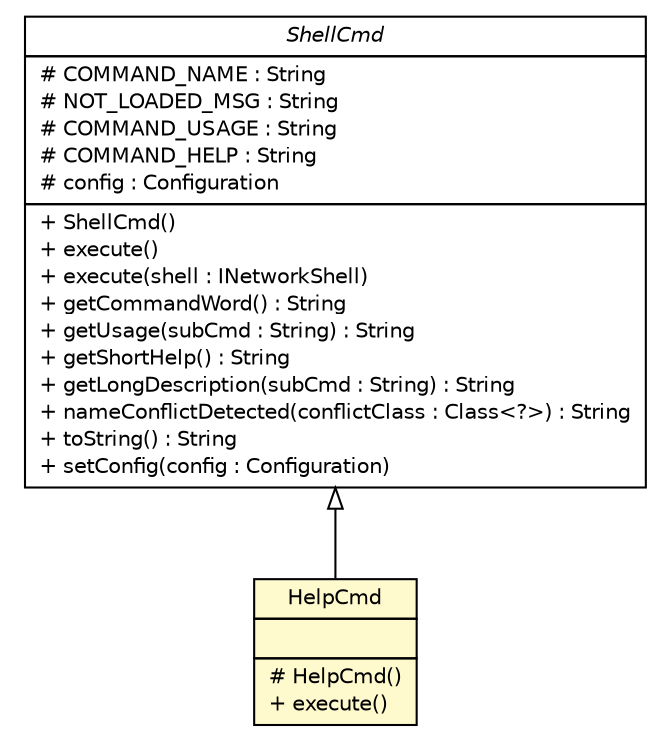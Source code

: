 #!/usr/local/bin/dot
#
# Class diagram 
# Generated by UMLGraph version R5_6 (http://www.umlgraph.org/)
#

digraph G {
	edge [fontname="Helvetica",fontsize=10,labelfontname="Helvetica",labelfontsize=10];
	node [fontname="Helvetica",fontsize=10,shape=plaintext];
	nodesep=0.25;
	ranksep=0.5;
	// sorcer.tools.shell.NetworkShell.HelpCmd
	c379385 [label=<<table title="sorcer.tools.shell.NetworkShell.HelpCmd" border="0" cellborder="1" cellspacing="0" cellpadding="2" port="p" bgcolor="lemonChiffon" href="./NetworkShell.HelpCmd.html">
		<tr><td><table border="0" cellspacing="0" cellpadding="1">
<tr><td align="center" balign="center"> HelpCmd </td></tr>
		</table></td></tr>
		<tr><td><table border="0" cellspacing="0" cellpadding="1">
<tr><td align="left" balign="left">  </td></tr>
		</table></td></tr>
		<tr><td><table border="0" cellspacing="0" cellpadding="1">
<tr><td align="left" balign="left"> # HelpCmd() </td></tr>
<tr><td align="left" balign="left"> + execute() </td></tr>
		</table></td></tr>
		</table>>, URL="./NetworkShell.HelpCmd.html", fontname="Helvetica", fontcolor="black", fontsize=10.0];
	// sorcer.tools.shell.ShellCmd
	c379395 [label=<<table title="sorcer.tools.shell.ShellCmd" border="0" cellborder="1" cellspacing="0" cellpadding="2" port="p" href="./ShellCmd.html">
		<tr><td><table border="0" cellspacing="0" cellpadding="1">
<tr><td align="center" balign="center"><font face="Helvetica-Oblique"> ShellCmd </font></td></tr>
		</table></td></tr>
		<tr><td><table border="0" cellspacing="0" cellpadding="1">
<tr><td align="left" balign="left"> # COMMAND_NAME : String </td></tr>
<tr><td align="left" balign="left"> # NOT_LOADED_MSG : String </td></tr>
<tr><td align="left" balign="left"> # COMMAND_USAGE : String </td></tr>
<tr><td align="left" balign="left"> # COMMAND_HELP : String </td></tr>
<tr><td align="left" balign="left"> # config : Configuration </td></tr>
		</table></td></tr>
		<tr><td><table border="0" cellspacing="0" cellpadding="1">
<tr><td align="left" balign="left"> + ShellCmd() </td></tr>
<tr><td align="left" balign="left"> + execute() </td></tr>
<tr><td align="left" balign="left"> + execute(shell : INetworkShell) </td></tr>
<tr><td align="left" balign="left"> + getCommandWord() : String </td></tr>
<tr><td align="left" balign="left"> + getUsage(subCmd : String) : String </td></tr>
<tr><td align="left" balign="left"> + getShortHelp() : String </td></tr>
<tr><td align="left" balign="left"> + getLongDescription(subCmd : String) : String </td></tr>
<tr><td align="left" balign="left"> + nameConflictDetected(conflictClass : Class&lt;?&gt;) : String </td></tr>
<tr><td align="left" balign="left"> + toString() : String </td></tr>
<tr><td align="left" balign="left"> + setConfig(config : Configuration) </td></tr>
		</table></td></tr>
		</table>>, URL="./ShellCmd.html", fontname="Helvetica", fontcolor="black", fontsize=10.0];
	//sorcer.tools.shell.NetworkShell.HelpCmd extends sorcer.tools.shell.ShellCmd
	c379395:p -> c379385:p [dir=back,arrowtail=empty];
}

